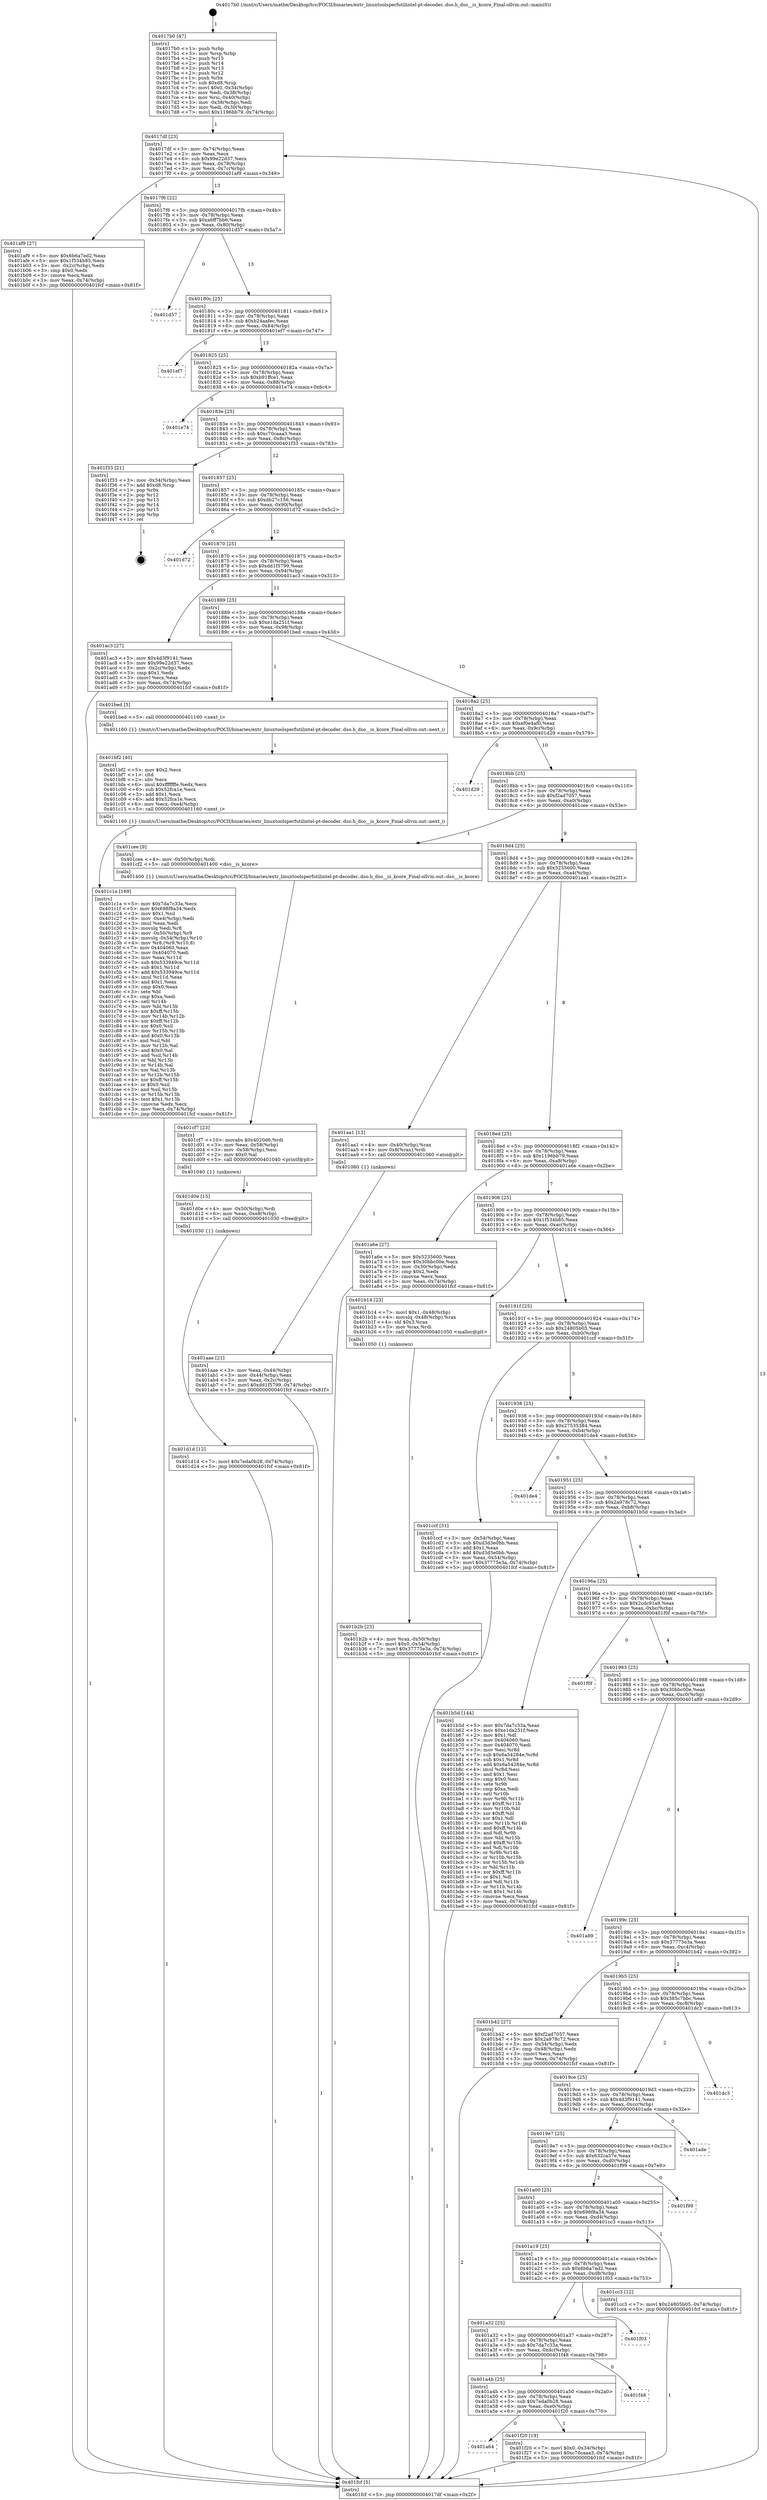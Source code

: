 digraph "0x4017b0" {
  label = "0x4017b0 (/mnt/c/Users/mathe/Desktop/tcc/POCII/binaries/extr_linuxtoolsperfutilintel-pt-decoder..dso.h_dso__is_kcore_Final-ollvm.out::main(0))"
  labelloc = "t"
  node[shape=record]

  Entry [label="",width=0.3,height=0.3,shape=circle,fillcolor=black,style=filled]
  "0x4017df" [label="{
     0x4017df [23]\l
     | [instrs]\l
     &nbsp;&nbsp;0x4017df \<+3\>: mov -0x74(%rbp),%eax\l
     &nbsp;&nbsp;0x4017e2 \<+2\>: mov %eax,%ecx\l
     &nbsp;&nbsp;0x4017e4 \<+6\>: sub $0x99e22d37,%ecx\l
     &nbsp;&nbsp;0x4017ea \<+3\>: mov %eax,-0x78(%rbp)\l
     &nbsp;&nbsp;0x4017ed \<+3\>: mov %ecx,-0x7c(%rbp)\l
     &nbsp;&nbsp;0x4017f0 \<+6\>: je 0000000000401af9 \<main+0x349\>\l
  }"]
  "0x401af9" [label="{
     0x401af9 [27]\l
     | [instrs]\l
     &nbsp;&nbsp;0x401af9 \<+5\>: mov $0x6b6a7ed2,%eax\l
     &nbsp;&nbsp;0x401afe \<+5\>: mov $0x1f534b85,%ecx\l
     &nbsp;&nbsp;0x401b03 \<+3\>: mov -0x2c(%rbp),%edx\l
     &nbsp;&nbsp;0x401b06 \<+3\>: cmp $0x0,%edx\l
     &nbsp;&nbsp;0x401b09 \<+3\>: cmove %ecx,%eax\l
     &nbsp;&nbsp;0x401b0c \<+3\>: mov %eax,-0x74(%rbp)\l
     &nbsp;&nbsp;0x401b0f \<+5\>: jmp 0000000000401fcf \<main+0x81f\>\l
  }"]
  "0x4017f6" [label="{
     0x4017f6 [22]\l
     | [instrs]\l
     &nbsp;&nbsp;0x4017f6 \<+5\>: jmp 00000000004017fb \<main+0x4b\>\l
     &nbsp;&nbsp;0x4017fb \<+3\>: mov -0x78(%rbp),%eax\l
     &nbsp;&nbsp;0x4017fe \<+5\>: sub $0xa6ff7bb6,%eax\l
     &nbsp;&nbsp;0x401803 \<+3\>: mov %eax,-0x80(%rbp)\l
     &nbsp;&nbsp;0x401806 \<+6\>: je 0000000000401d57 \<main+0x5a7\>\l
  }"]
  Exit [label="",width=0.3,height=0.3,shape=circle,fillcolor=black,style=filled,peripheries=2]
  "0x401d57" [label="{
     0x401d57\l
  }", style=dashed]
  "0x40180c" [label="{
     0x40180c [25]\l
     | [instrs]\l
     &nbsp;&nbsp;0x40180c \<+5\>: jmp 0000000000401811 \<main+0x61\>\l
     &nbsp;&nbsp;0x401811 \<+3\>: mov -0x78(%rbp),%eax\l
     &nbsp;&nbsp;0x401814 \<+5\>: sub $0xb24aafec,%eax\l
     &nbsp;&nbsp;0x401819 \<+6\>: mov %eax,-0x84(%rbp)\l
     &nbsp;&nbsp;0x40181f \<+6\>: je 0000000000401ef7 \<main+0x747\>\l
  }"]
  "0x401a64" [label="{
     0x401a64\l
  }", style=dashed]
  "0x401ef7" [label="{
     0x401ef7\l
  }", style=dashed]
  "0x401825" [label="{
     0x401825 [25]\l
     | [instrs]\l
     &nbsp;&nbsp;0x401825 \<+5\>: jmp 000000000040182a \<main+0x7a\>\l
     &nbsp;&nbsp;0x40182a \<+3\>: mov -0x78(%rbp),%eax\l
     &nbsp;&nbsp;0x40182d \<+5\>: sub $0xb91ffce1,%eax\l
     &nbsp;&nbsp;0x401832 \<+6\>: mov %eax,-0x88(%rbp)\l
     &nbsp;&nbsp;0x401838 \<+6\>: je 0000000000401e74 \<main+0x6c4\>\l
  }"]
  "0x401f20" [label="{
     0x401f20 [19]\l
     | [instrs]\l
     &nbsp;&nbsp;0x401f20 \<+7\>: movl $0x0,-0x34(%rbp)\l
     &nbsp;&nbsp;0x401f27 \<+7\>: movl $0xc70caaa3,-0x74(%rbp)\l
     &nbsp;&nbsp;0x401f2e \<+5\>: jmp 0000000000401fcf \<main+0x81f\>\l
  }"]
  "0x401e74" [label="{
     0x401e74\l
  }", style=dashed]
  "0x40183e" [label="{
     0x40183e [25]\l
     | [instrs]\l
     &nbsp;&nbsp;0x40183e \<+5\>: jmp 0000000000401843 \<main+0x93\>\l
     &nbsp;&nbsp;0x401843 \<+3\>: mov -0x78(%rbp),%eax\l
     &nbsp;&nbsp;0x401846 \<+5\>: sub $0xc70caaa3,%eax\l
     &nbsp;&nbsp;0x40184b \<+6\>: mov %eax,-0x8c(%rbp)\l
     &nbsp;&nbsp;0x401851 \<+6\>: je 0000000000401f33 \<main+0x783\>\l
  }"]
  "0x401a4b" [label="{
     0x401a4b [25]\l
     | [instrs]\l
     &nbsp;&nbsp;0x401a4b \<+5\>: jmp 0000000000401a50 \<main+0x2a0\>\l
     &nbsp;&nbsp;0x401a50 \<+3\>: mov -0x78(%rbp),%eax\l
     &nbsp;&nbsp;0x401a53 \<+5\>: sub $0x7eda0b28,%eax\l
     &nbsp;&nbsp;0x401a58 \<+6\>: mov %eax,-0xe0(%rbp)\l
     &nbsp;&nbsp;0x401a5e \<+6\>: je 0000000000401f20 \<main+0x770\>\l
  }"]
  "0x401f33" [label="{
     0x401f33 [21]\l
     | [instrs]\l
     &nbsp;&nbsp;0x401f33 \<+3\>: mov -0x34(%rbp),%eax\l
     &nbsp;&nbsp;0x401f36 \<+7\>: add $0xd8,%rsp\l
     &nbsp;&nbsp;0x401f3d \<+1\>: pop %rbx\l
     &nbsp;&nbsp;0x401f3e \<+2\>: pop %r12\l
     &nbsp;&nbsp;0x401f40 \<+2\>: pop %r13\l
     &nbsp;&nbsp;0x401f42 \<+2\>: pop %r14\l
     &nbsp;&nbsp;0x401f44 \<+2\>: pop %r15\l
     &nbsp;&nbsp;0x401f46 \<+1\>: pop %rbp\l
     &nbsp;&nbsp;0x401f47 \<+1\>: ret\l
  }"]
  "0x401857" [label="{
     0x401857 [25]\l
     | [instrs]\l
     &nbsp;&nbsp;0x401857 \<+5\>: jmp 000000000040185c \<main+0xac\>\l
     &nbsp;&nbsp;0x40185c \<+3\>: mov -0x78(%rbp),%eax\l
     &nbsp;&nbsp;0x40185f \<+5\>: sub $0xdb27c156,%eax\l
     &nbsp;&nbsp;0x401864 \<+6\>: mov %eax,-0x90(%rbp)\l
     &nbsp;&nbsp;0x40186a \<+6\>: je 0000000000401d72 \<main+0x5c2\>\l
  }"]
  "0x401f48" [label="{
     0x401f48\l
  }", style=dashed]
  "0x401d72" [label="{
     0x401d72\l
  }", style=dashed]
  "0x401870" [label="{
     0x401870 [25]\l
     | [instrs]\l
     &nbsp;&nbsp;0x401870 \<+5\>: jmp 0000000000401875 \<main+0xc5\>\l
     &nbsp;&nbsp;0x401875 \<+3\>: mov -0x78(%rbp),%eax\l
     &nbsp;&nbsp;0x401878 \<+5\>: sub $0xdd1f5799,%eax\l
     &nbsp;&nbsp;0x40187d \<+6\>: mov %eax,-0x94(%rbp)\l
     &nbsp;&nbsp;0x401883 \<+6\>: je 0000000000401ac3 \<main+0x313\>\l
  }"]
  "0x401a32" [label="{
     0x401a32 [25]\l
     | [instrs]\l
     &nbsp;&nbsp;0x401a32 \<+5\>: jmp 0000000000401a37 \<main+0x287\>\l
     &nbsp;&nbsp;0x401a37 \<+3\>: mov -0x78(%rbp),%eax\l
     &nbsp;&nbsp;0x401a3a \<+5\>: sub $0x7da7c33a,%eax\l
     &nbsp;&nbsp;0x401a3f \<+6\>: mov %eax,-0xdc(%rbp)\l
     &nbsp;&nbsp;0x401a45 \<+6\>: je 0000000000401f48 \<main+0x798\>\l
  }"]
  "0x401ac3" [label="{
     0x401ac3 [27]\l
     | [instrs]\l
     &nbsp;&nbsp;0x401ac3 \<+5\>: mov $0x4d3f9141,%eax\l
     &nbsp;&nbsp;0x401ac8 \<+5\>: mov $0x99e22d37,%ecx\l
     &nbsp;&nbsp;0x401acd \<+3\>: mov -0x2c(%rbp),%edx\l
     &nbsp;&nbsp;0x401ad0 \<+3\>: cmp $0x1,%edx\l
     &nbsp;&nbsp;0x401ad3 \<+3\>: cmovl %ecx,%eax\l
     &nbsp;&nbsp;0x401ad6 \<+3\>: mov %eax,-0x74(%rbp)\l
     &nbsp;&nbsp;0x401ad9 \<+5\>: jmp 0000000000401fcf \<main+0x81f\>\l
  }"]
  "0x401889" [label="{
     0x401889 [25]\l
     | [instrs]\l
     &nbsp;&nbsp;0x401889 \<+5\>: jmp 000000000040188e \<main+0xde\>\l
     &nbsp;&nbsp;0x40188e \<+3\>: mov -0x78(%rbp),%eax\l
     &nbsp;&nbsp;0x401891 \<+5\>: sub $0xe1da251f,%eax\l
     &nbsp;&nbsp;0x401896 \<+6\>: mov %eax,-0x98(%rbp)\l
     &nbsp;&nbsp;0x40189c \<+6\>: je 0000000000401bed \<main+0x43d\>\l
  }"]
  "0x401f03" [label="{
     0x401f03\l
  }", style=dashed]
  "0x401bed" [label="{
     0x401bed [5]\l
     | [instrs]\l
     &nbsp;&nbsp;0x401bed \<+5\>: call 0000000000401160 \<next_i\>\l
     | [calls]\l
     &nbsp;&nbsp;0x401160 \{1\} (/mnt/c/Users/mathe/Desktop/tcc/POCII/binaries/extr_linuxtoolsperfutilintel-pt-decoder..dso.h_dso__is_kcore_Final-ollvm.out::next_i)\l
  }"]
  "0x4018a2" [label="{
     0x4018a2 [25]\l
     | [instrs]\l
     &nbsp;&nbsp;0x4018a2 \<+5\>: jmp 00000000004018a7 \<main+0xf7\>\l
     &nbsp;&nbsp;0x4018a7 \<+3\>: mov -0x78(%rbp),%eax\l
     &nbsp;&nbsp;0x4018aa \<+5\>: sub $0xef0e4af0,%eax\l
     &nbsp;&nbsp;0x4018af \<+6\>: mov %eax,-0x9c(%rbp)\l
     &nbsp;&nbsp;0x4018b5 \<+6\>: je 0000000000401d29 \<main+0x579\>\l
  }"]
  "0x401d1d" [label="{
     0x401d1d [12]\l
     | [instrs]\l
     &nbsp;&nbsp;0x401d1d \<+7\>: movl $0x7eda0b28,-0x74(%rbp)\l
     &nbsp;&nbsp;0x401d24 \<+5\>: jmp 0000000000401fcf \<main+0x81f\>\l
  }"]
  "0x401d29" [label="{
     0x401d29\l
  }", style=dashed]
  "0x4018bb" [label="{
     0x4018bb [25]\l
     | [instrs]\l
     &nbsp;&nbsp;0x4018bb \<+5\>: jmp 00000000004018c0 \<main+0x110\>\l
     &nbsp;&nbsp;0x4018c0 \<+3\>: mov -0x78(%rbp),%eax\l
     &nbsp;&nbsp;0x4018c3 \<+5\>: sub $0xf2ad7057,%eax\l
     &nbsp;&nbsp;0x4018c8 \<+6\>: mov %eax,-0xa0(%rbp)\l
     &nbsp;&nbsp;0x4018ce \<+6\>: je 0000000000401cee \<main+0x53e\>\l
  }"]
  "0x401d0e" [label="{
     0x401d0e [15]\l
     | [instrs]\l
     &nbsp;&nbsp;0x401d0e \<+4\>: mov -0x50(%rbp),%rdi\l
     &nbsp;&nbsp;0x401d12 \<+6\>: mov %eax,-0xe8(%rbp)\l
     &nbsp;&nbsp;0x401d18 \<+5\>: call 0000000000401030 \<free@plt\>\l
     | [calls]\l
     &nbsp;&nbsp;0x401030 \{1\} (unknown)\l
  }"]
  "0x401cee" [label="{
     0x401cee [9]\l
     | [instrs]\l
     &nbsp;&nbsp;0x401cee \<+4\>: mov -0x50(%rbp),%rdi\l
     &nbsp;&nbsp;0x401cf2 \<+5\>: call 0000000000401400 \<dso__is_kcore\>\l
     | [calls]\l
     &nbsp;&nbsp;0x401400 \{1\} (/mnt/c/Users/mathe/Desktop/tcc/POCII/binaries/extr_linuxtoolsperfutilintel-pt-decoder..dso.h_dso__is_kcore_Final-ollvm.out::dso__is_kcore)\l
  }"]
  "0x4018d4" [label="{
     0x4018d4 [25]\l
     | [instrs]\l
     &nbsp;&nbsp;0x4018d4 \<+5\>: jmp 00000000004018d9 \<main+0x129\>\l
     &nbsp;&nbsp;0x4018d9 \<+3\>: mov -0x78(%rbp),%eax\l
     &nbsp;&nbsp;0x4018dc \<+5\>: sub $0x5235600,%eax\l
     &nbsp;&nbsp;0x4018e1 \<+6\>: mov %eax,-0xa4(%rbp)\l
     &nbsp;&nbsp;0x4018e7 \<+6\>: je 0000000000401aa1 \<main+0x2f1\>\l
  }"]
  "0x401cf7" [label="{
     0x401cf7 [23]\l
     | [instrs]\l
     &nbsp;&nbsp;0x401cf7 \<+10\>: movabs $0x4020d6,%rdi\l
     &nbsp;&nbsp;0x401d01 \<+3\>: mov %eax,-0x58(%rbp)\l
     &nbsp;&nbsp;0x401d04 \<+3\>: mov -0x58(%rbp),%esi\l
     &nbsp;&nbsp;0x401d07 \<+2\>: mov $0x0,%al\l
     &nbsp;&nbsp;0x401d09 \<+5\>: call 0000000000401040 \<printf@plt\>\l
     | [calls]\l
     &nbsp;&nbsp;0x401040 \{1\} (unknown)\l
  }"]
  "0x401aa1" [label="{
     0x401aa1 [13]\l
     | [instrs]\l
     &nbsp;&nbsp;0x401aa1 \<+4\>: mov -0x40(%rbp),%rax\l
     &nbsp;&nbsp;0x401aa5 \<+4\>: mov 0x8(%rax),%rdi\l
     &nbsp;&nbsp;0x401aa9 \<+5\>: call 0000000000401060 \<atoi@plt\>\l
     | [calls]\l
     &nbsp;&nbsp;0x401060 \{1\} (unknown)\l
  }"]
  "0x4018ed" [label="{
     0x4018ed [25]\l
     | [instrs]\l
     &nbsp;&nbsp;0x4018ed \<+5\>: jmp 00000000004018f2 \<main+0x142\>\l
     &nbsp;&nbsp;0x4018f2 \<+3\>: mov -0x78(%rbp),%eax\l
     &nbsp;&nbsp;0x4018f5 \<+5\>: sub $0x1196bb79,%eax\l
     &nbsp;&nbsp;0x4018fa \<+6\>: mov %eax,-0xa8(%rbp)\l
     &nbsp;&nbsp;0x401900 \<+6\>: je 0000000000401a6e \<main+0x2be\>\l
  }"]
  "0x401a19" [label="{
     0x401a19 [25]\l
     | [instrs]\l
     &nbsp;&nbsp;0x401a19 \<+5\>: jmp 0000000000401a1e \<main+0x26e\>\l
     &nbsp;&nbsp;0x401a1e \<+3\>: mov -0x78(%rbp),%eax\l
     &nbsp;&nbsp;0x401a21 \<+5\>: sub $0x6b6a7ed2,%eax\l
     &nbsp;&nbsp;0x401a26 \<+6\>: mov %eax,-0xd8(%rbp)\l
     &nbsp;&nbsp;0x401a2c \<+6\>: je 0000000000401f03 \<main+0x753\>\l
  }"]
  "0x401a6e" [label="{
     0x401a6e [27]\l
     | [instrs]\l
     &nbsp;&nbsp;0x401a6e \<+5\>: mov $0x5235600,%eax\l
     &nbsp;&nbsp;0x401a73 \<+5\>: mov $0x30bbc00e,%ecx\l
     &nbsp;&nbsp;0x401a78 \<+3\>: mov -0x30(%rbp),%edx\l
     &nbsp;&nbsp;0x401a7b \<+3\>: cmp $0x2,%edx\l
     &nbsp;&nbsp;0x401a7e \<+3\>: cmovne %ecx,%eax\l
     &nbsp;&nbsp;0x401a81 \<+3\>: mov %eax,-0x74(%rbp)\l
     &nbsp;&nbsp;0x401a84 \<+5\>: jmp 0000000000401fcf \<main+0x81f\>\l
  }"]
  "0x401906" [label="{
     0x401906 [25]\l
     | [instrs]\l
     &nbsp;&nbsp;0x401906 \<+5\>: jmp 000000000040190b \<main+0x15b\>\l
     &nbsp;&nbsp;0x40190b \<+3\>: mov -0x78(%rbp),%eax\l
     &nbsp;&nbsp;0x40190e \<+5\>: sub $0x1f534b85,%eax\l
     &nbsp;&nbsp;0x401913 \<+6\>: mov %eax,-0xac(%rbp)\l
     &nbsp;&nbsp;0x401919 \<+6\>: je 0000000000401b14 \<main+0x364\>\l
  }"]
  "0x401fcf" [label="{
     0x401fcf [5]\l
     | [instrs]\l
     &nbsp;&nbsp;0x401fcf \<+5\>: jmp 00000000004017df \<main+0x2f\>\l
  }"]
  "0x4017b0" [label="{
     0x4017b0 [47]\l
     | [instrs]\l
     &nbsp;&nbsp;0x4017b0 \<+1\>: push %rbp\l
     &nbsp;&nbsp;0x4017b1 \<+3\>: mov %rsp,%rbp\l
     &nbsp;&nbsp;0x4017b4 \<+2\>: push %r15\l
     &nbsp;&nbsp;0x4017b6 \<+2\>: push %r14\l
     &nbsp;&nbsp;0x4017b8 \<+2\>: push %r13\l
     &nbsp;&nbsp;0x4017ba \<+2\>: push %r12\l
     &nbsp;&nbsp;0x4017bc \<+1\>: push %rbx\l
     &nbsp;&nbsp;0x4017bd \<+7\>: sub $0xd8,%rsp\l
     &nbsp;&nbsp;0x4017c4 \<+7\>: movl $0x0,-0x34(%rbp)\l
     &nbsp;&nbsp;0x4017cb \<+3\>: mov %edi,-0x38(%rbp)\l
     &nbsp;&nbsp;0x4017ce \<+4\>: mov %rsi,-0x40(%rbp)\l
     &nbsp;&nbsp;0x4017d2 \<+3\>: mov -0x38(%rbp),%edi\l
     &nbsp;&nbsp;0x4017d5 \<+3\>: mov %edi,-0x30(%rbp)\l
     &nbsp;&nbsp;0x4017d8 \<+7\>: movl $0x1196bb79,-0x74(%rbp)\l
  }"]
  "0x401aae" [label="{
     0x401aae [21]\l
     | [instrs]\l
     &nbsp;&nbsp;0x401aae \<+3\>: mov %eax,-0x44(%rbp)\l
     &nbsp;&nbsp;0x401ab1 \<+3\>: mov -0x44(%rbp),%eax\l
     &nbsp;&nbsp;0x401ab4 \<+3\>: mov %eax,-0x2c(%rbp)\l
     &nbsp;&nbsp;0x401ab7 \<+7\>: movl $0xdd1f5799,-0x74(%rbp)\l
     &nbsp;&nbsp;0x401abe \<+5\>: jmp 0000000000401fcf \<main+0x81f\>\l
  }"]
  "0x401cc3" [label="{
     0x401cc3 [12]\l
     | [instrs]\l
     &nbsp;&nbsp;0x401cc3 \<+7\>: movl $0x24805b05,-0x74(%rbp)\l
     &nbsp;&nbsp;0x401cca \<+5\>: jmp 0000000000401fcf \<main+0x81f\>\l
  }"]
  "0x401b14" [label="{
     0x401b14 [23]\l
     | [instrs]\l
     &nbsp;&nbsp;0x401b14 \<+7\>: movl $0x1,-0x48(%rbp)\l
     &nbsp;&nbsp;0x401b1b \<+4\>: movslq -0x48(%rbp),%rax\l
     &nbsp;&nbsp;0x401b1f \<+4\>: shl $0x3,%rax\l
     &nbsp;&nbsp;0x401b23 \<+3\>: mov %rax,%rdi\l
     &nbsp;&nbsp;0x401b26 \<+5\>: call 0000000000401050 \<malloc@plt\>\l
     | [calls]\l
     &nbsp;&nbsp;0x401050 \{1\} (unknown)\l
  }"]
  "0x40191f" [label="{
     0x40191f [25]\l
     | [instrs]\l
     &nbsp;&nbsp;0x40191f \<+5\>: jmp 0000000000401924 \<main+0x174\>\l
     &nbsp;&nbsp;0x401924 \<+3\>: mov -0x78(%rbp),%eax\l
     &nbsp;&nbsp;0x401927 \<+5\>: sub $0x24805b05,%eax\l
     &nbsp;&nbsp;0x40192c \<+6\>: mov %eax,-0xb0(%rbp)\l
     &nbsp;&nbsp;0x401932 \<+6\>: je 0000000000401ccf \<main+0x51f\>\l
  }"]
  "0x401b2b" [label="{
     0x401b2b [23]\l
     | [instrs]\l
     &nbsp;&nbsp;0x401b2b \<+4\>: mov %rax,-0x50(%rbp)\l
     &nbsp;&nbsp;0x401b2f \<+7\>: movl $0x0,-0x54(%rbp)\l
     &nbsp;&nbsp;0x401b36 \<+7\>: movl $0x37775e3a,-0x74(%rbp)\l
     &nbsp;&nbsp;0x401b3d \<+5\>: jmp 0000000000401fcf \<main+0x81f\>\l
  }"]
  "0x401a00" [label="{
     0x401a00 [25]\l
     | [instrs]\l
     &nbsp;&nbsp;0x401a00 \<+5\>: jmp 0000000000401a05 \<main+0x255\>\l
     &nbsp;&nbsp;0x401a05 \<+3\>: mov -0x78(%rbp),%eax\l
     &nbsp;&nbsp;0x401a08 \<+5\>: sub $0x698f8a34,%eax\l
     &nbsp;&nbsp;0x401a0d \<+6\>: mov %eax,-0xd4(%rbp)\l
     &nbsp;&nbsp;0x401a13 \<+6\>: je 0000000000401cc3 \<main+0x513\>\l
  }"]
  "0x401ccf" [label="{
     0x401ccf [31]\l
     | [instrs]\l
     &nbsp;&nbsp;0x401ccf \<+3\>: mov -0x54(%rbp),%eax\l
     &nbsp;&nbsp;0x401cd2 \<+5\>: sub $0xd3d3e0bb,%eax\l
     &nbsp;&nbsp;0x401cd7 \<+3\>: add $0x1,%eax\l
     &nbsp;&nbsp;0x401cda \<+5\>: add $0xd3d3e0bb,%eax\l
     &nbsp;&nbsp;0x401cdf \<+3\>: mov %eax,-0x54(%rbp)\l
     &nbsp;&nbsp;0x401ce2 \<+7\>: movl $0x37775e3a,-0x74(%rbp)\l
     &nbsp;&nbsp;0x401ce9 \<+5\>: jmp 0000000000401fcf \<main+0x81f\>\l
  }"]
  "0x401938" [label="{
     0x401938 [25]\l
     | [instrs]\l
     &nbsp;&nbsp;0x401938 \<+5\>: jmp 000000000040193d \<main+0x18d\>\l
     &nbsp;&nbsp;0x40193d \<+3\>: mov -0x78(%rbp),%eax\l
     &nbsp;&nbsp;0x401940 \<+5\>: sub $0x27535384,%eax\l
     &nbsp;&nbsp;0x401945 \<+6\>: mov %eax,-0xb4(%rbp)\l
     &nbsp;&nbsp;0x40194b \<+6\>: je 0000000000401de4 \<main+0x634\>\l
  }"]
  "0x401f99" [label="{
     0x401f99\l
  }", style=dashed]
  "0x401de4" [label="{
     0x401de4\l
  }", style=dashed]
  "0x401951" [label="{
     0x401951 [25]\l
     | [instrs]\l
     &nbsp;&nbsp;0x401951 \<+5\>: jmp 0000000000401956 \<main+0x1a6\>\l
     &nbsp;&nbsp;0x401956 \<+3\>: mov -0x78(%rbp),%eax\l
     &nbsp;&nbsp;0x401959 \<+5\>: sub $0x2a978c72,%eax\l
     &nbsp;&nbsp;0x40195e \<+6\>: mov %eax,-0xb8(%rbp)\l
     &nbsp;&nbsp;0x401964 \<+6\>: je 0000000000401b5d \<main+0x3ad\>\l
  }"]
  "0x4019e7" [label="{
     0x4019e7 [25]\l
     | [instrs]\l
     &nbsp;&nbsp;0x4019e7 \<+5\>: jmp 00000000004019ec \<main+0x23c\>\l
     &nbsp;&nbsp;0x4019ec \<+3\>: mov -0x78(%rbp),%eax\l
     &nbsp;&nbsp;0x4019ef \<+5\>: sub $0x632ca57e,%eax\l
     &nbsp;&nbsp;0x4019f4 \<+6\>: mov %eax,-0xd0(%rbp)\l
     &nbsp;&nbsp;0x4019fa \<+6\>: je 0000000000401f99 \<main+0x7e9\>\l
  }"]
  "0x401b5d" [label="{
     0x401b5d [144]\l
     | [instrs]\l
     &nbsp;&nbsp;0x401b5d \<+5\>: mov $0x7da7c33a,%eax\l
     &nbsp;&nbsp;0x401b62 \<+5\>: mov $0xe1da251f,%ecx\l
     &nbsp;&nbsp;0x401b67 \<+2\>: mov $0x1,%dl\l
     &nbsp;&nbsp;0x401b69 \<+7\>: mov 0x404060,%esi\l
     &nbsp;&nbsp;0x401b70 \<+7\>: mov 0x404070,%edi\l
     &nbsp;&nbsp;0x401b77 \<+3\>: mov %esi,%r8d\l
     &nbsp;&nbsp;0x401b7a \<+7\>: sub $0x6a54284e,%r8d\l
     &nbsp;&nbsp;0x401b81 \<+4\>: sub $0x1,%r8d\l
     &nbsp;&nbsp;0x401b85 \<+7\>: add $0x6a54284e,%r8d\l
     &nbsp;&nbsp;0x401b8c \<+4\>: imul %r8d,%esi\l
     &nbsp;&nbsp;0x401b90 \<+3\>: and $0x1,%esi\l
     &nbsp;&nbsp;0x401b93 \<+3\>: cmp $0x0,%esi\l
     &nbsp;&nbsp;0x401b96 \<+4\>: sete %r9b\l
     &nbsp;&nbsp;0x401b9a \<+3\>: cmp $0xa,%edi\l
     &nbsp;&nbsp;0x401b9d \<+4\>: setl %r10b\l
     &nbsp;&nbsp;0x401ba1 \<+3\>: mov %r9b,%r11b\l
     &nbsp;&nbsp;0x401ba4 \<+4\>: xor $0xff,%r11b\l
     &nbsp;&nbsp;0x401ba8 \<+3\>: mov %r10b,%bl\l
     &nbsp;&nbsp;0x401bab \<+3\>: xor $0xff,%bl\l
     &nbsp;&nbsp;0x401bae \<+3\>: xor $0x1,%dl\l
     &nbsp;&nbsp;0x401bb1 \<+3\>: mov %r11b,%r14b\l
     &nbsp;&nbsp;0x401bb4 \<+4\>: and $0xff,%r14b\l
     &nbsp;&nbsp;0x401bb8 \<+3\>: and %dl,%r9b\l
     &nbsp;&nbsp;0x401bbb \<+3\>: mov %bl,%r15b\l
     &nbsp;&nbsp;0x401bbe \<+4\>: and $0xff,%r15b\l
     &nbsp;&nbsp;0x401bc2 \<+3\>: and %dl,%r10b\l
     &nbsp;&nbsp;0x401bc5 \<+3\>: or %r9b,%r14b\l
     &nbsp;&nbsp;0x401bc8 \<+3\>: or %r10b,%r15b\l
     &nbsp;&nbsp;0x401bcb \<+3\>: xor %r15b,%r14b\l
     &nbsp;&nbsp;0x401bce \<+3\>: or %bl,%r11b\l
     &nbsp;&nbsp;0x401bd1 \<+4\>: xor $0xff,%r11b\l
     &nbsp;&nbsp;0x401bd5 \<+3\>: or $0x1,%dl\l
     &nbsp;&nbsp;0x401bd8 \<+3\>: and %dl,%r11b\l
     &nbsp;&nbsp;0x401bdb \<+3\>: or %r11b,%r14b\l
     &nbsp;&nbsp;0x401bde \<+4\>: test $0x1,%r14b\l
     &nbsp;&nbsp;0x401be2 \<+3\>: cmovne %ecx,%eax\l
     &nbsp;&nbsp;0x401be5 \<+3\>: mov %eax,-0x74(%rbp)\l
     &nbsp;&nbsp;0x401be8 \<+5\>: jmp 0000000000401fcf \<main+0x81f\>\l
  }"]
  "0x40196a" [label="{
     0x40196a [25]\l
     | [instrs]\l
     &nbsp;&nbsp;0x40196a \<+5\>: jmp 000000000040196f \<main+0x1bf\>\l
     &nbsp;&nbsp;0x40196f \<+3\>: mov -0x78(%rbp),%eax\l
     &nbsp;&nbsp;0x401972 \<+5\>: sub $0x2cdc91a9,%eax\l
     &nbsp;&nbsp;0x401977 \<+6\>: mov %eax,-0xbc(%rbp)\l
     &nbsp;&nbsp;0x40197d \<+6\>: je 0000000000401f0f \<main+0x75f\>\l
  }"]
  "0x401ade" [label="{
     0x401ade\l
  }", style=dashed]
  "0x401f0f" [label="{
     0x401f0f\l
  }", style=dashed]
  "0x401983" [label="{
     0x401983 [25]\l
     | [instrs]\l
     &nbsp;&nbsp;0x401983 \<+5\>: jmp 0000000000401988 \<main+0x1d8\>\l
     &nbsp;&nbsp;0x401988 \<+3\>: mov -0x78(%rbp),%eax\l
     &nbsp;&nbsp;0x40198b \<+5\>: sub $0x30bbc00e,%eax\l
     &nbsp;&nbsp;0x401990 \<+6\>: mov %eax,-0xc0(%rbp)\l
     &nbsp;&nbsp;0x401996 \<+6\>: je 0000000000401a89 \<main+0x2d9\>\l
  }"]
  "0x4019ce" [label="{
     0x4019ce [25]\l
     | [instrs]\l
     &nbsp;&nbsp;0x4019ce \<+5\>: jmp 00000000004019d3 \<main+0x223\>\l
     &nbsp;&nbsp;0x4019d3 \<+3\>: mov -0x78(%rbp),%eax\l
     &nbsp;&nbsp;0x4019d6 \<+5\>: sub $0x4d3f9141,%eax\l
     &nbsp;&nbsp;0x4019db \<+6\>: mov %eax,-0xcc(%rbp)\l
     &nbsp;&nbsp;0x4019e1 \<+6\>: je 0000000000401ade \<main+0x32e\>\l
  }"]
  "0x401a89" [label="{
     0x401a89\l
  }", style=dashed]
  "0x40199c" [label="{
     0x40199c [25]\l
     | [instrs]\l
     &nbsp;&nbsp;0x40199c \<+5\>: jmp 00000000004019a1 \<main+0x1f1\>\l
     &nbsp;&nbsp;0x4019a1 \<+3\>: mov -0x78(%rbp),%eax\l
     &nbsp;&nbsp;0x4019a4 \<+5\>: sub $0x37775e3a,%eax\l
     &nbsp;&nbsp;0x4019a9 \<+6\>: mov %eax,-0xc4(%rbp)\l
     &nbsp;&nbsp;0x4019af \<+6\>: je 0000000000401b42 \<main+0x392\>\l
  }"]
  "0x401dc3" [label="{
     0x401dc3\l
  }", style=dashed]
  "0x401b42" [label="{
     0x401b42 [27]\l
     | [instrs]\l
     &nbsp;&nbsp;0x401b42 \<+5\>: mov $0xf2ad7057,%eax\l
     &nbsp;&nbsp;0x401b47 \<+5\>: mov $0x2a978c72,%ecx\l
     &nbsp;&nbsp;0x401b4c \<+3\>: mov -0x54(%rbp),%edx\l
     &nbsp;&nbsp;0x401b4f \<+3\>: cmp -0x48(%rbp),%edx\l
     &nbsp;&nbsp;0x401b52 \<+3\>: cmovl %ecx,%eax\l
     &nbsp;&nbsp;0x401b55 \<+3\>: mov %eax,-0x74(%rbp)\l
     &nbsp;&nbsp;0x401b58 \<+5\>: jmp 0000000000401fcf \<main+0x81f\>\l
  }"]
  "0x4019b5" [label="{
     0x4019b5 [25]\l
     | [instrs]\l
     &nbsp;&nbsp;0x4019b5 \<+5\>: jmp 00000000004019ba \<main+0x20a\>\l
     &nbsp;&nbsp;0x4019ba \<+3\>: mov -0x78(%rbp),%eax\l
     &nbsp;&nbsp;0x4019bd \<+5\>: sub $0x385c7bbc,%eax\l
     &nbsp;&nbsp;0x4019c2 \<+6\>: mov %eax,-0xc8(%rbp)\l
     &nbsp;&nbsp;0x4019c8 \<+6\>: je 0000000000401dc3 \<main+0x613\>\l
  }"]
  "0x401bf2" [label="{
     0x401bf2 [40]\l
     | [instrs]\l
     &nbsp;&nbsp;0x401bf2 \<+5\>: mov $0x2,%ecx\l
     &nbsp;&nbsp;0x401bf7 \<+1\>: cltd\l
     &nbsp;&nbsp;0x401bf8 \<+2\>: idiv %ecx\l
     &nbsp;&nbsp;0x401bfa \<+6\>: imul $0xfffffffe,%edx,%ecx\l
     &nbsp;&nbsp;0x401c00 \<+6\>: sub $0x52fca1e,%ecx\l
     &nbsp;&nbsp;0x401c06 \<+3\>: add $0x1,%ecx\l
     &nbsp;&nbsp;0x401c09 \<+6\>: add $0x52fca1e,%ecx\l
     &nbsp;&nbsp;0x401c0f \<+6\>: mov %ecx,-0xe4(%rbp)\l
     &nbsp;&nbsp;0x401c15 \<+5\>: call 0000000000401160 \<next_i\>\l
     | [calls]\l
     &nbsp;&nbsp;0x401160 \{1\} (/mnt/c/Users/mathe/Desktop/tcc/POCII/binaries/extr_linuxtoolsperfutilintel-pt-decoder..dso.h_dso__is_kcore_Final-ollvm.out::next_i)\l
  }"]
  "0x401c1a" [label="{
     0x401c1a [169]\l
     | [instrs]\l
     &nbsp;&nbsp;0x401c1a \<+5\>: mov $0x7da7c33a,%ecx\l
     &nbsp;&nbsp;0x401c1f \<+5\>: mov $0x698f8a34,%edx\l
     &nbsp;&nbsp;0x401c24 \<+3\>: mov $0x1,%sil\l
     &nbsp;&nbsp;0x401c27 \<+6\>: mov -0xe4(%rbp),%edi\l
     &nbsp;&nbsp;0x401c2d \<+3\>: imul %eax,%edi\l
     &nbsp;&nbsp;0x401c30 \<+3\>: movslq %edi,%r8\l
     &nbsp;&nbsp;0x401c33 \<+4\>: mov -0x50(%rbp),%r9\l
     &nbsp;&nbsp;0x401c37 \<+4\>: movslq -0x54(%rbp),%r10\l
     &nbsp;&nbsp;0x401c3b \<+4\>: mov %r8,(%r9,%r10,8)\l
     &nbsp;&nbsp;0x401c3f \<+7\>: mov 0x404060,%eax\l
     &nbsp;&nbsp;0x401c46 \<+7\>: mov 0x404070,%edi\l
     &nbsp;&nbsp;0x401c4d \<+3\>: mov %eax,%r11d\l
     &nbsp;&nbsp;0x401c50 \<+7\>: sub $0x533949ce,%r11d\l
     &nbsp;&nbsp;0x401c57 \<+4\>: sub $0x1,%r11d\l
     &nbsp;&nbsp;0x401c5b \<+7\>: add $0x533949ce,%r11d\l
     &nbsp;&nbsp;0x401c62 \<+4\>: imul %r11d,%eax\l
     &nbsp;&nbsp;0x401c66 \<+3\>: and $0x1,%eax\l
     &nbsp;&nbsp;0x401c69 \<+3\>: cmp $0x0,%eax\l
     &nbsp;&nbsp;0x401c6c \<+3\>: sete %bl\l
     &nbsp;&nbsp;0x401c6f \<+3\>: cmp $0xa,%edi\l
     &nbsp;&nbsp;0x401c72 \<+4\>: setl %r14b\l
     &nbsp;&nbsp;0x401c76 \<+3\>: mov %bl,%r15b\l
     &nbsp;&nbsp;0x401c79 \<+4\>: xor $0xff,%r15b\l
     &nbsp;&nbsp;0x401c7d \<+3\>: mov %r14b,%r12b\l
     &nbsp;&nbsp;0x401c80 \<+4\>: xor $0xff,%r12b\l
     &nbsp;&nbsp;0x401c84 \<+4\>: xor $0x0,%sil\l
     &nbsp;&nbsp;0x401c88 \<+3\>: mov %r15b,%r13b\l
     &nbsp;&nbsp;0x401c8b \<+4\>: and $0x0,%r13b\l
     &nbsp;&nbsp;0x401c8f \<+3\>: and %sil,%bl\l
     &nbsp;&nbsp;0x401c92 \<+3\>: mov %r12b,%al\l
     &nbsp;&nbsp;0x401c95 \<+2\>: and $0x0,%al\l
     &nbsp;&nbsp;0x401c97 \<+3\>: and %sil,%r14b\l
     &nbsp;&nbsp;0x401c9a \<+3\>: or %bl,%r13b\l
     &nbsp;&nbsp;0x401c9d \<+3\>: or %r14b,%al\l
     &nbsp;&nbsp;0x401ca0 \<+3\>: xor %al,%r13b\l
     &nbsp;&nbsp;0x401ca3 \<+3\>: or %r12b,%r15b\l
     &nbsp;&nbsp;0x401ca6 \<+4\>: xor $0xff,%r15b\l
     &nbsp;&nbsp;0x401caa \<+4\>: or $0x0,%sil\l
     &nbsp;&nbsp;0x401cae \<+3\>: and %sil,%r15b\l
     &nbsp;&nbsp;0x401cb1 \<+3\>: or %r15b,%r13b\l
     &nbsp;&nbsp;0x401cb4 \<+4\>: test $0x1,%r13b\l
     &nbsp;&nbsp;0x401cb8 \<+3\>: cmovne %edx,%ecx\l
     &nbsp;&nbsp;0x401cbb \<+3\>: mov %ecx,-0x74(%rbp)\l
     &nbsp;&nbsp;0x401cbe \<+5\>: jmp 0000000000401fcf \<main+0x81f\>\l
  }"]
  Entry -> "0x4017b0" [label=" 1"]
  "0x4017df" -> "0x401af9" [label=" 1"]
  "0x4017df" -> "0x4017f6" [label=" 13"]
  "0x401f33" -> Exit [label=" 1"]
  "0x4017f6" -> "0x401d57" [label=" 0"]
  "0x4017f6" -> "0x40180c" [label=" 13"]
  "0x401f20" -> "0x401fcf" [label=" 1"]
  "0x40180c" -> "0x401ef7" [label=" 0"]
  "0x40180c" -> "0x401825" [label=" 13"]
  "0x401a4b" -> "0x401a64" [label=" 0"]
  "0x401825" -> "0x401e74" [label=" 0"]
  "0x401825" -> "0x40183e" [label=" 13"]
  "0x401a4b" -> "0x401f20" [label=" 1"]
  "0x40183e" -> "0x401f33" [label=" 1"]
  "0x40183e" -> "0x401857" [label=" 12"]
  "0x401a32" -> "0x401a4b" [label=" 1"]
  "0x401857" -> "0x401d72" [label=" 0"]
  "0x401857" -> "0x401870" [label=" 12"]
  "0x401a32" -> "0x401f48" [label=" 0"]
  "0x401870" -> "0x401ac3" [label=" 1"]
  "0x401870" -> "0x401889" [label=" 11"]
  "0x401a19" -> "0x401a32" [label=" 1"]
  "0x401889" -> "0x401bed" [label=" 1"]
  "0x401889" -> "0x4018a2" [label=" 10"]
  "0x401a19" -> "0x401f03" [label=" 0"]
  "0x4018a2" -> "0x401d29" [label=" 0"]
  "0x4018a2" -> "0x4018bb" [label=" 10"]
  "0x401d1d" -> "0x401fcf" [label=" 1"]
  "0x4018bb" -> "0x401cee" [label=" 1"]
  "0x4018bb" -> "0x4018d4" [label=" 9"]
  "0x401d0e" -> "0x401d1d" [label=" 1"]
  "0x4018d4" -> "0x401aa1" [label=" 1"]
  "0x4018d4" -> "0x4018ed" [label=" 8"]
  "0x401cf7" -> "0x401d0e" [label=" 1"]
  "0x4018ed" -> "0x401a6e" [label=" 1"]
  "0x4018ed" -> "0x401906" [label=" 7"]
  "0x401a6e" -> "0x401fcf" [label=" 1"]
  "0x4017b0" -> "0x4017df" [label=" 1"]
  "0x401fcf" -> "0x4017df" [label=" 13"]
  "0x401aa1" -> "0x401aae" [label=" 1"]
  "0x401aae" -> "0x401fcf" [label=" 1"]
  "0x401ac3" -> "0x401fcf" [label=" 1"]
  "0x401af9" -> "0x401fcf" [label=" 1"]
  "0x401cee" -> "0x401cf7" [label=" 1"]
  "0x401906" -> "0x401b14" [label=" 1"]
  "0x401906" -> "0x40191f" [label=" 6"]
  "0x401b14" -> "0x401b2b" [label=" 1"]
  "0x401b2b" -> "0x401fcf" [label=" 1"]
  "0x401ccf" -> "0x401fcf" [label=" 1"]
  "0x40191f" -> "0x401ccf" [label=" 1"]
  "0x40191f" -> "0x401938" [label=" 5"]
  "0x401a00" -> "0x401a19" [label=" 1"]
  "0x401938" -> "0x401de4" [label=" 0"]
  "0x401938" -> "0x401951" [label=" 5"]
  "0x401a00" -> "0x401cc3" [label=" 1"]
  "0x401951" -> "0x401b5d" [label=" 1"]
  "0x401951" -> "0x40196a" [label=" 4"]
  "0x4019e7" -> "0x401a00" [label=" 2"]
  "0x40196a" -> "0x401f0f" [label=" 0"]
  "0x40196a" -> "0x401983" [label=" 4"]
  "0x4019e7" -> "0x401f99" [label=" 0"]
  "0x401983" -> "0x401a89" [label=" 0"]
  "0x401983" -> "0x40199c" [label=" 4"]
  "0x4019ce" -> "0x4019e7" [label=" 2"]
  "0x40199c" -> "0x401b42" [label=" 2"]
  "0x40199c" -> "0x4019b5" [label=" 2"]
  "0x401b42" -> "0x401fcf" [label=" 2"]
  "0x401b5d" -> "0x401fcf" [label=" 1"]
  "0x401bed" -> "0x401bf2" [label=" 1"]
  "0x401bf2" -> "0x401c1a" [label=" 1"]
  "0x401c1a" -> "0x401fcf" [label=" 1"]
  "0x4019ce" -> "0x401ade" [label=" 0"]
  "0x4019b5" -> "0x401dc3" [label=" 0"]
  "0x4019b5" -> "0x4019ce" [label=" 2"]
  "0x401cc3" -> "0x401fcf" [label=" 1"]
}
